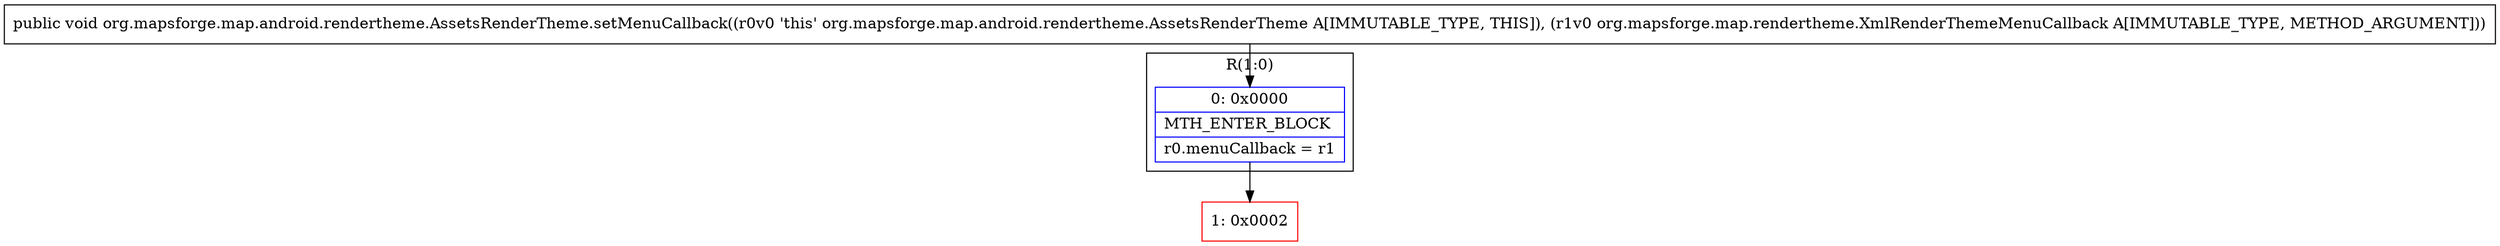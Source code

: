 digraph "CFG fororg.mapsforge.map.android.rendertheme.AssetsRenderTheme.setMenuCallback(Lorg\/mapsforge\/map\/rendertheme\/XmlRenderThemeMenuCallback;)V" {
subgraph cluster_Region_1770060376 {
label = "R(1:0)";
node [shape=record,color=blue];
Node_0 [shape=record,label="{0\:\ 0x0000|MTH_ENTER_BLOCK\l|r0.menuCallback = r1\l}"];
}
Node_1 [shape=record,color=red,label="{1\:\ 0x0002}"];
MethodNode[shape=record,label="{public void org.mapsforge.map.android.rendertheme.AssetsRenderTheme.setMenuCallback((r0v0 'this' org.mapsforge.map.android.rendertheme.AssetsRenderTheme A[IMMUTABLE_TYPE, THIS]), (r1v0 org.mapsforge.map.rendertheme.XmlRenderThemeMenuCallback A[IMMUTABLE_TYPE, METHOD_ARGUMENT])) }"];
MethodNode -> Node_0;
Node_0 -> Node_1;
}

